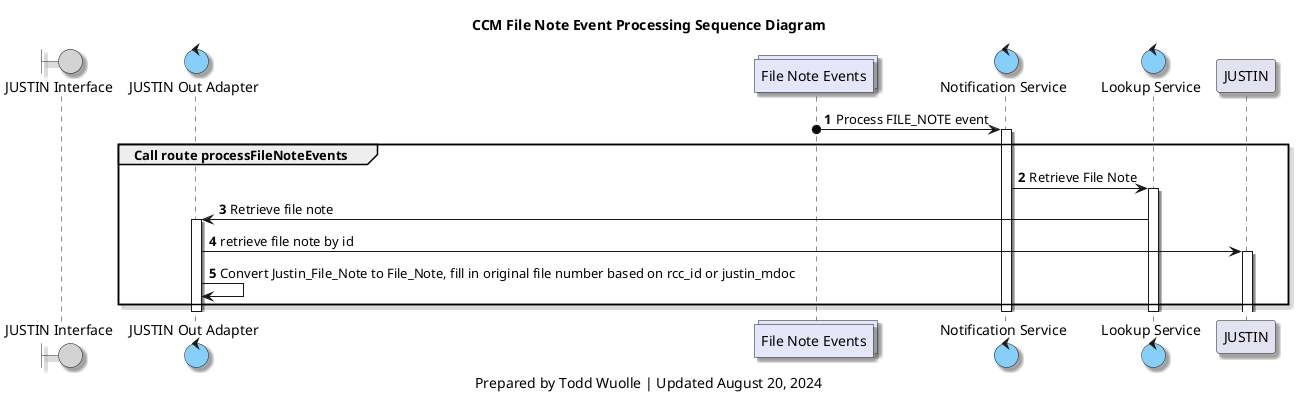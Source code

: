 @startuml
'hide footbox

skinparam Shadowing true
skinparam CollectionsBackgroundColor Lavender
skinparam ControlBackgroundColor LightSkyBlue
skinparam BoundaryBackgroundColor LightGrey

/' 
Available colours
https://plantuml-documentation.readthedocs.io/en/latest/formatting/color-names.html
'/

boundary j_interface as "JUSTIN Interface"
control j_adapter as "JUSTIN Out Adapter"
collections inferred_file_note_topic as "File Note Events"
control notification_service as "Notification Service"
control lookup_service as "Lookup Service"

title
CCM File Note Event Processing Sequence Diagram
end title

autonumber

inferred_file_note_topic o-> notification_service : Process FILE_NOTE event
activate notification_service

group Call route processFileNoteEvents
notification_service -> lookup_service : Retrieve File Note
activate lookup_service

lookup_service -> j_adapter : Retrieve file note
activate j_adapter

j_adapter -> JUSTIN : retrieve file note by id
activate JUSTIN
j_adapter->j_adapter : Convert Justin_File_Note to File_Note, fill in original file number based on rcc_id or justin_mdoc

end group


deactivate notification_service
deactivate lookup_service
deactivate j_adapter
deactivate j_interface

caption
Prepared by Todd Wuolle | Updated August 20, 2024
end caption
@enduml